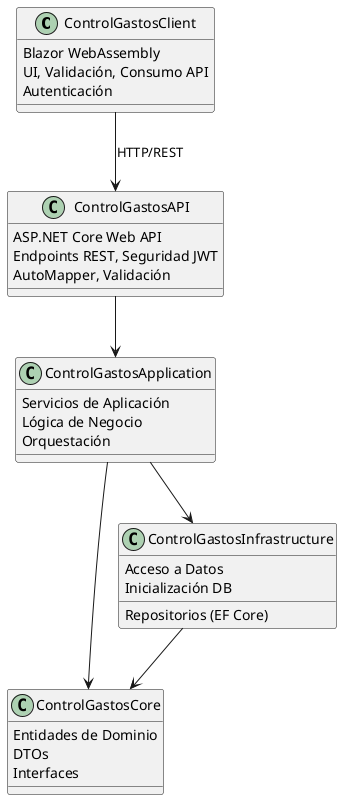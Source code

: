 @startuml
!define RECTANGLE class
RECTANGLE ControlGastosClient {
  Blazor WebAssembly
  UI, Validación, Consumo API
  Autenticación
}
RECTANGLE ControlGastosAPI {
  ASP.NET Core Web API
  Endpoints REST, Seguridad JWT
  AutoMapper, Validación
}
RECTANGLE ControlGastosApplication {
  Servicios de Aplicación
  Lógica de Negocio
  Orquestación
}
RECTANGLE ControlGastosCore {
  Entidades de Dominio
  DTOs
  Interfaces
}
RECTANGLE ControlGastosInfrastructure {
  Repositorios (EF Core)
  Acceso a Datos
  Inicialización DB
}

ControlGastosClient --> ControlGastosAPI : HTTP/REST
ControlGastosAPI --> ControlGastosApplication
ControlGastosApplication --> ControlGastosCore
ControlGastosInfrastructure --> ControlGastosCore
ControlGastosApplication --> ControlGastosInfrastructure

@enduml
